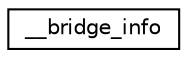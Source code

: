 digraph G
{
  edge [fontname="Helvetica",fontsize="10",labelfontname="Helvetica",labelfontsize="10"];
  node [fontname="Helvetica",fontsize="10",shape=record];
  rankdir="LR";
  Node1 [label="__bridge_info",height=0.2,width=0.4,color="black", fillcolor="white", style="filled",URL="$struct____bridge__info.html"];
}
